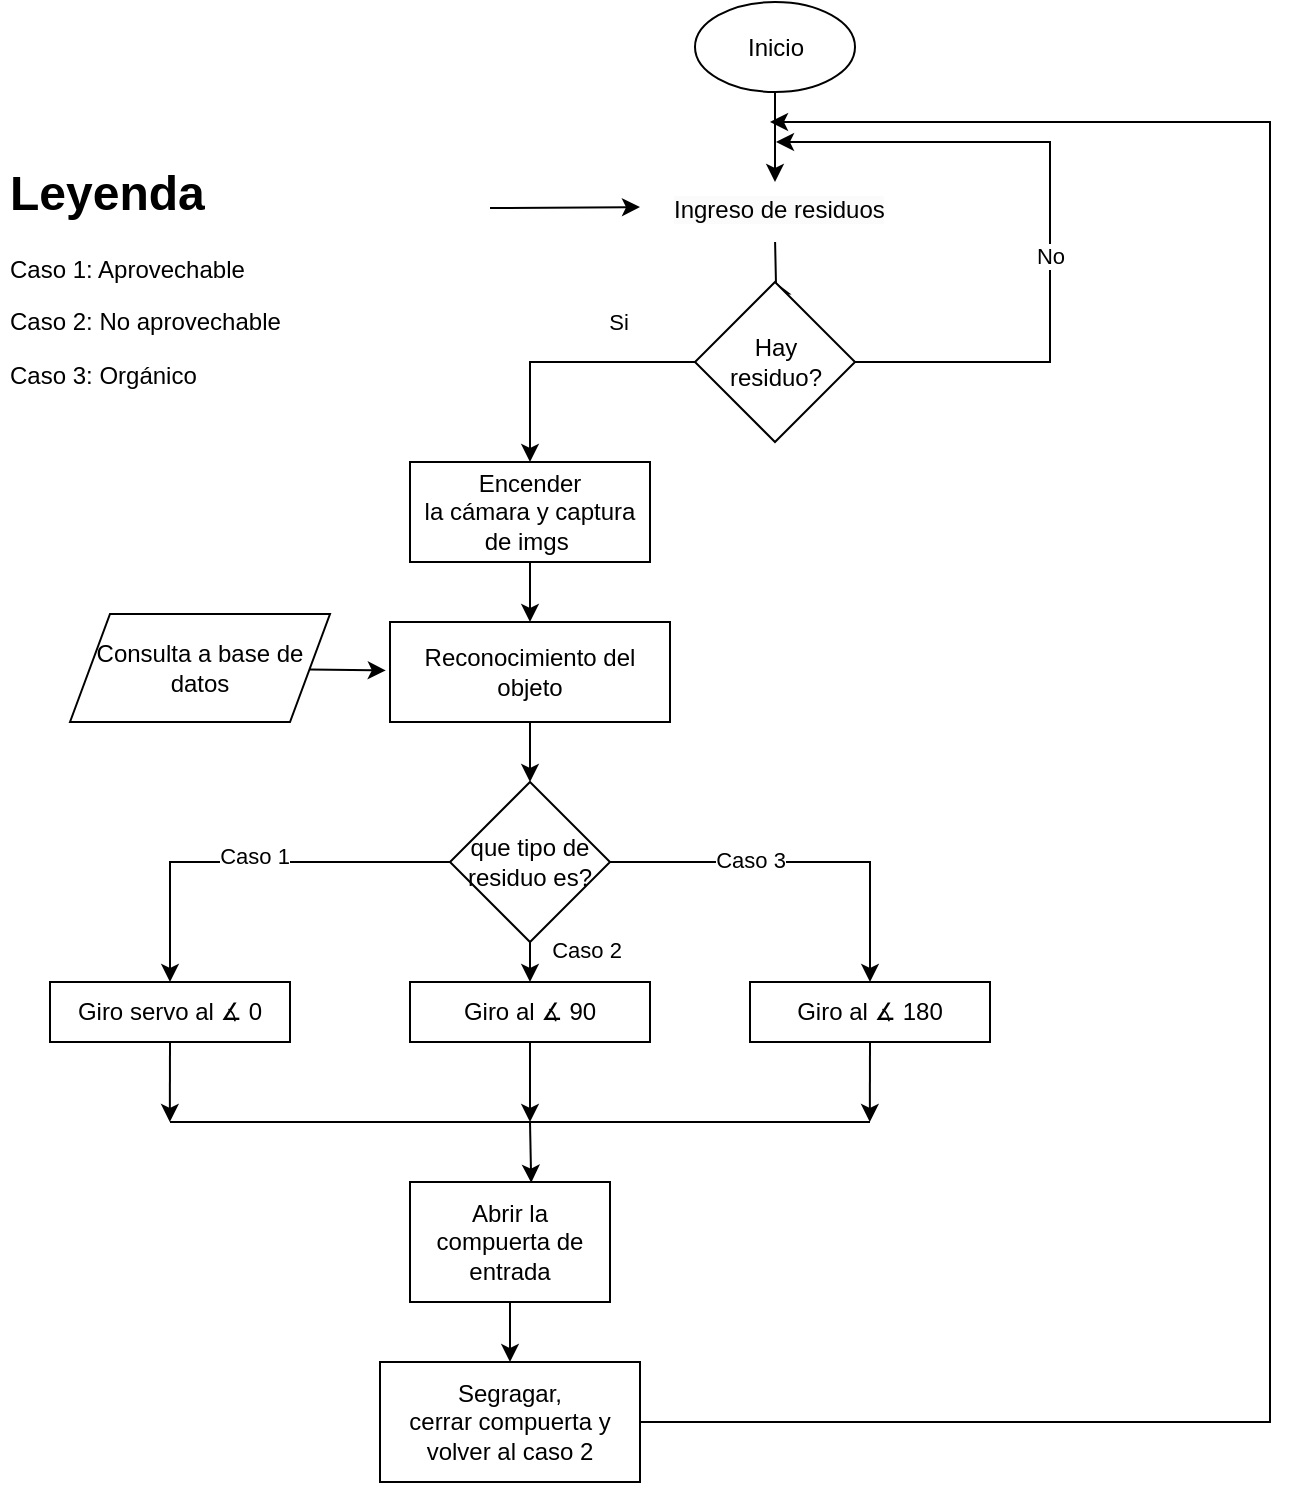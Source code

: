 <mxfile version="22.1.3" type="github" pages="2">
  <diagram id="kr_3QmTpYBoSrGcbmhAJ" name="funcionamientoPj">
    <mxGraphModel dx="926" dy="569" grid="1" gridSize="10" guides="1" tooltips="1" connect="1" arrows="1" fold="1" page="1" pageScale="1" pageWidth="850" pageHeight="1100" math="0" shadow="0">
      <root>
        <mxCell id="0" />
        <mxCell id="1" parent="0" />
        <mxCell id="8ooyQk_HMg65J1zFqFcI-4" value="" style="edgeStyle=orthogonalEdgeStyle;rounded=0;orthogonalLoop=1;jettySize=auto;html=1;" parent="1" source="8ooyQk_HMg65J1zFqFcI-1" edge="1">
          <mxGeometry relative="1" as="geometry">
            <mxPoint x="422.5" y="174" as="targetPoint" />
          </mxGeometry>
        </mxCell>
        <mxCell id="8ooyQk_HMg65J1zFqFcI-1" value="Inicio" style="ellipse;whiteSpace=wrap;html=1;" parent="1" vertex="1">
          <mxGeometry x="382.5" y="84" width="80" height="45" as="geometry" />
        </mxCell>
        <mxCell id="8ooyQk_HMg65J1zFqFcI-6" value="" style="edgeStyle=orthogonalEdgeStyle;rounded=0;orthogonalLoop=1;jettySize=auto;html=1;" parent="1" target="8ooyQk_HMg65J1zFqFcI-5" edge="1">
          <mxGeometry relative="1" as="geometry">
            <mxPoint x="422.545" y="204" as="sourcePoint" />
          </mxGeometry>
        </mxCell>
        <mxCell id="8ooyQk_HMg65J1zFqFcI-8" value="Si" style="edgeStyle=orthogonalEdgeStyle;rounded=0;orthogonalLoop=1;jettySize=auto;html=1;" parent="1" source="8ooyQk_HMg65J1zFqFcI-5" target="8ooyQk_HMg65J1zFqFcI-12" edge="1">
          <mxGeometry x="-0.404" y="-20" relative="1" as="geometry">
            <mxPoint x="290" y="314" as="targetPoint" />
            <mxPoint x="1" as="offset" />
          </mxGeometry>
        </mxCell>
        <mxCell id="8ooyQk_HMg65J1zFqFcI-10" value="" style="edgeStyle=orthogonalEdgeStyle;rounded=0;orthogonalLoop=1;jettySize=auto;html=1;" parent="1" source="8ooyQk_HMg65J1zFqFcI-5" edge="1">
          <mxGeometry relative="1" as="geometry">
            <mxPoint x="423" y="154" as="targetPoint" />
            <Array as="points">
              <mxPoint x="560" y="264" />
              <mxPoint x="560" y="154" />
              <mxPoint x="423" y="154" />
            </Array>
          </mxGeometry>
        </mxCell>
        <mxCell id="8ooyQk_HMg65J1zFqFcI-11" value="No&lt;br&gt;" style="edgeLabel;html=1;align=center;verticalAlign=middle;resizable=0;points=[];" parent="8ooyQk_HMg65J1zFqFcI-10" vertex="1" connectable="0">
          <mxGeometry x="0.103" relative="1" as="geometry">
            <mxPoint y="39" as="offset" />
          </mxGeometry>
        </mxCell>
        <mxCell id="8ooyQk_HMg65J1zFqFcI-5" value="Hay &lt;br&gt;residuo?" style="rhombus;whiteSpace=wrap;html=1;" parent="1" vertex="1">
          <mxGeometry x="382.5" y="224" width="80" height="80" as="geometry" />
        </mxCell>
        <mxCell id="8ooyQk_HMg65J1zFqFcI-14" value="" style="edgeStyle=orthogonalEdgeStyle;rounded=0;orthogonalLoop=1;jettySize=auto;html=1;" parent="1" source="8ooyQk_HMg65J1zFqFcI-12" target="8ooyQk_HMg65J1zFqFcI-21" edge="1">
          <mxGeometry relative="1" as="geometry">
            <mxPoint x="310" y="394" as="targetPoint" />
          </mxGeometry>
        </mxCell>
        <mxCell id="8ooyQk_HMg65J1zFqFcI-12" value="Encender&lt;br&gt;la cámara y captura de imgs&amp;nbsp;" style="shape=rectangle;perimeter=parallelogramPerimeter;whiteSpace=wrap;html=1;fixedSize=1;" parent="1" vertex="1">
          <mxGeometry x="240" y="314" width="120" height="50" as="geometry" />
        </mxCell>
        <mxCell id="8ooyQk_HMg65J1zFqFcI-23" value="" style="edgeStyle=orthogonalEdgeStyle;rounded=0;orthogonalLoop=1;jettySize=auto;html=1;" parent="1" source="8ooyQk_HMg65J1zFqFcI-21" target="8ooyQk_HMg65J1zFqFcI-22" edge="1">
          <mxGeometry relative="1" as="geometry" />
        </mxCell>
        <mxCell id="8ooyQk_HMg65J1zFqFcI-21" value="Reconocimiento del objeto" style="shape=rectangle;perimeter=parallelogramPerimeter;whiteSpace=wrap;html=1;fixedSize=1;" parent="1" vertex="1">
          <mxGeometry x="230" y="394" width="140" height="50" as="geometry" />
        </mxCell>
        <mxCell id="8ooyQk_HMg65J1zFqFcI-27" style="edgeStyle=orthogonalEdgeStyle;rounded=0;orthogonalLoop=1;jettySize=auto;html=1;exitX=0;exitY=0.5;exitDx=0;exitDy=0;entryX=0.5;entryY=0;entryDx=0;entryDy=0;" parent="1" source="8ooyQk_HMg65J1zFqFcI-22" target="8ooyQk_HMg65J1zFqFcI-26" edge="1">
          <mxGeometry relative="1" as="geometry" />
        </mxCell>
        <mxCell id="8ooyQk_HMg65J1zFqFcI-28" value="Caso 1" style="edgeLabel;html=1;align=center;verticalAlign=middle;resizable=0;points=[];" parent="8ooyQk_HMg65J1zFqFcI-27" vertex="1" connectable="0">
          <mxGeometry x="-0.021" y="-3" relative="1" as="geometry">
            <mxPoint as="offset" />
          </mxGeometry>
        </mxCell>
        <mxCell id="8ooyQk_HMg65J1zFqFcI-31" style="edgeStyle=orthogonalEdgeStyle;rounded=0;orthogonalLoop=1;jettySize=auto;html=1;exitX=0.5;exitY=1;exitDx=0;exitDy=0;entryX=0.5;entryY=0;entryDx=0;entryDy=0;" parent="1" source="8ooyQk_HMg65J1zFqFcI-22" target="8ooyQk_HMg65J1zFqFcI-29" edge="1">
          <mxGeometry relative="1" as="geometry" />
        </mxCell>
        <mxCell id="8ooyQk_HMg65J1zFqFcI-33" value="Caso 2" style="edgeLabel;html=1;align=center;verticalAlign=middle;resizable=0;points=[];" parent="8ooyQk_HMg65J1zFqFcI-31" vertex="1" connectable="0">
          <mxGeometry x="-0.28" relative="1" as="geometry">
            <mxPoint x="28" y="-3" as="offset" />
          </mxGeometry>
        </mxCell>
        <mxCell id="8ooyQk_HMg65J1zFqFcI-32" style="edgeStyle=orthogonalEdgeStyle;rounded=0;orthogonalLoop=1;jettySize=auto;html=1;exitX=1;exitY=0.5;exitDx=0;exitDy=0;" parent="1" source="8ooyQk_HMg65J1zFqFcI-22" target="8ooyQk_HMg65J1zFqFcI-30" edge="1">
          <mxGeometry relative="1" as="geometry" />
        </mxCell>
        <mxCell id="8ooyQk_HMg65J1zFqFcI-34" value="Caso 3" style="edgeLabel;html=1;align=center;verticalAlign=middle;resizable=0;points=[];" parent="8ooyQk_HMg65J1zFqFcI-32" vertex="1" connectable="0">
          <mxGeometry x="-0.265" y="1" relative="1" as="geometry">
            <mxPoint as="offset" />
          </mxGeometry>
        </mxCell>
        <mxCell id="8ooyQk_HMg65J1zFqFcI-22" value="que tipo de residuo es?" style="rhombus;whiteSpace=wrap;html=1;" parent="1" vertex="1">
          <mxGeometry x="260" y="474" width="80" height="80" as="geometry" />
        </mxCell>
        <mxCell id="8ooyQk_HMg65J1zFqFcI-36" style="edgeStyle=none;rounded=0;orthogonalLoop=1;jettySize=auto;html=1;exitX=0.5;exitY=1;exitDx=0;exitDy=0;" parent="1" source="8ooyQk_HMg65J1zFqFcI-26" edge="1">
          <mxGeometry relative="1" as="geometry">
            <mxPoint x="119.909" y="644" as="targetPoint" />
          </mxGeometry>
        </mxCell>
        <mxCell id="8ooyQk_HMg65J1zFqFcI-26" value="Giro servo al&amp;nbsp;∡ 0" style="shape=rectangle;perimeter=parallelogramPerimeter;whiteSpace=wrap;html=1;fixedSize=1;" parent="1" vertex="1">
          <mxGeometry x="60" y="574" width="120" height="30" as="geometry" />
        </mxCell>
        <mxCell id="8ooyQk_HMg65J1zFqFcI-37" style="edgeStyle=none;rounded=0;orthogonalLoop=1;jettySize=auto;html=1;exitX=0.5;exitY=1;exitDx=0;exitDy=0;" parent="1" source="8ooyQk_HMg65J1zFqFcI-29" edge="1">
          <mxGeometry relative="1" as="geometry">
            <mxPoint x="300" y="644" as="targetPoint" />
          </mxGeometry>
        </mxCell>
        <mxCell id="8ooyQk_HMg65J1zFqFcI-29" value="Giro al&amp;nbsp;∡ 90" style="shape=rectangle;perimeter=parallelogramPerimeter;whiteSpace=wrap;html=1;fixedSize=1;" parent="1" vertex="1">
          <mxGeometry x="240" y="574" width="120" height="30" as="geometry" />
        </mxCell>
        <mxCell id="8ooyQk_HMg65J1zFqFcI-38" style="edgeStyle=none;rounded=0;orthogonalLoop=1;jettySize=auto;html=1;exitX=0.5;exitY=1;exitDx=0;exitDy=0;" parent="1" source="8ooyQk_HMg65J1zFqFcI-30" edge="1">
          <mxGeometry relative="1" as="geometry">
            <mxPoint x="469.909" y="644" as="targetPoint" />
          </mxGeometry>
        </mxCell>
        <mxCell id="8ooyQk_HMg65J1zFqFcI-30" value="Giro al&amp;nbsp;∡ 180" style="shape=rectangle;perimeter=parallelogramPerimeter;whiteSpace=wrap;html=1;fixedSize=1;" parent="1" vertex="1">
          <mxGeometry x="410" y="574" width="120" height="30" as="geometry" />
        </mxCell>
        <mxCell id="8ooyQk_HMg65J1zFqFcI-39" value="" style="endArrow=none;html=1;rounded=0;" parent="1" edge="1">
          <mxGeometry width="50" height="50" relative="1" as="geometry">
            <mxPoint x="120" y="644" as="sourcePoint" />
            <mxPoint x="470" y="644" as="targetPoint" />
          </mxGeometry>
        </mxCell>
        <mxCell id="8ooyQk_HMg65J1zFqFcI-40" value="" style="endArrow=classic;html=1;rounded=0;entryX=0.606;entryY=0.006;entryDx=0;entryDy=0;entryPerimeter=0;" parent="1" target="8ooyQk_HMg65J1zFqFcI-41" edge="1">
          <mxGeometry width="50" height="50" relative="1" as="geometry">
            <mxPoint x="300" y="644" as="sourcePoint" />
            <mxPoint x="300" y="684" as="targetPoint" />
          </mxGeometry>
        </mxCell>
        <mxCell id="8ooyQk_HMg65J1zFqFcI-43" value="" style="edgeStyle=none;rounded=0;orthogonalLoop=1;jettySize=auto;html=1;" parent="1" source="8ooyQk_HMg65J1zFqFcI-41" target="8ooyQk_HMg65J1zFqFcI-42" edge="1">
          <mxGeometry relative="1" as="geometry" />
        </mxCell>
        <mxCell id="8ooyQk_HMg65J1zFqFcI-41" value="Abrir la compuerta de entrada" style="shape=rectangle;perimeter=parallelogramPerimeter;whiteSpace=wrap;html=1;fixedSize=1;" parent="1" vertex="1">
          <mxGeometry x="240" y="674" width="100" height="60" as="geometry" />
        </mxCell>
        <mxCell id="8ooyQk_HMg65J1zFqFcI-46" value="" style="edgeStyle=none;rounded=0;orthogonalLoop=1;jettySize=auto;html=1;" parent="1" source="8ooyQk_HMg65J1zFqFcI-42" edge="1">
          <mxGeometry x="0.055" relative="1" as="geometry">
            <mxPoint x="420" y="144" as="targetPoint" />
            <Array as="points">
              <mxPoint x="670" y="794" />
              <mxPoint x="670" y="144" />
            </Array>
            <mxPoint as="offset" />
          </mxGeometry>
        </mxCell>
        <mxCell id="8ooyQk_HMg65J1zFqFcI-42" value="Segragar, &lt;br&gt;cerrar compuerta y volver al caso 2" style="shape=rectangle;perimeter=parallelogramPerimeter;whiteSpace=wrap;html=1;fixedSize=1;" parent="1" vertex="1">
          <mxGeometry x="225" y="764" width="130" height="60" as="geometry" />
        </mxCell>
        <mxCell id="kLA7WLcSwSv2fYYxdeGH-1" value="" style="endArrow=classic;html=1;rounded=0;" parent="1" edge="1">
          <mxGeometry width="50" height="50" relative="1" as="geometry">
            <mxPoint x="280" y="187" as="sourcePoint" />
            <mxPoint x="355" y="186.55" as="targetPoint" />
          </mxGeometry>
        </mxCell>
        <mxCell id="kLA7WLcSwSv2fYYxdeGH-4" value="&lt;span style=&quot;color: rgb(0, 0, 0); font-family: Helvetica; font-size: 12px; font-style: normal; font-variant-ligatures: normal; font-variant-caps: normal; font-weight: 400; letter-spacing: normal; orphans: 2; text-align: center; text-indent: 0px; text-transform: none; widows: 2; word-spacing: 0px; -webkit-text-stroke-width: 0px; background-color: rgb(251, 251, 251); text-decoration-thickness: initial; text-decoration-style: initial; text-decoration-color: initial; float: none; display: inline !important;&quot;&gt;Ingreso de residuos&lt;/span&gt;" style="text;whiteSpace=wrap;html=1;" parent="1" vertex="1">
          <mxGeometry x="370" y="174" width="140" height="20" as="geometry" />
        </mxCell>
        <mxCell id="kLA7WLcSwSv2fYYxdeGH-5" value="Consulta a base de datos" style="shape=parallelogram;perimeter=parallelogramPerimeter;whiteSpace=wrap;html=1;fixedSize=1;" parent="1" vertex="1">
          <mxGeometry x="70" y="390" width="130" height="54" as="geometry" />
        </mxCell>
        <mxCell id="kLA7WLcSwSv2fYYxdeGH-6" style="edgeStyle=none;rounded=0;orthogonalLoop=1;jettySize=auto;html=1;entryX=-0.015;entryY=0.484;entryDx=0;entryDy=0;entryPerimeter=0;" parent="1" source="kLA7WLcSwSv2fYYxdeGH-5" target="8ooyQk_HMg65J1zFqFcI-21" edge="1">
          <mxGeometry relative="1" as="geometry" />
        </mxCell>
        <mxCell id="kLA7WLcSwSv2fYYxdeGH-7" value="&lt;h1&gt;Leyenda&lt;/h1&gt;&lt;p&gt;Caso 1: Aprovechable&lt;/p&gt;&lt;p&gt;Caso 2: No aprovechable&lt;/p&gt;&lt;p&gt;Caso 3: Orgánico&lt;/p&gt;" style="text;html=1;strokeColor=none;fillColor=none;spacing=5;spacingTop=-20;whiteSpace=wrap;overflow=hidden;rounded=0;" parent="1" vertex="1">
          <mxGeometry x="35" y="160" width="190" height="120" as="geometry" />
        </mxCell>
      </root>
    </mxGraphModel>
  </diagram>
  <diagram name="DesenvolvimientoPj" id="p9IEKQrYtRdcp7A7sNeJ">
    <mxGraphModel dx="926" dy="569" grid="1" gridSize="10" guides="1" tooltips="1" connect="1" arrows="1" fold="1" page="1" pageScale="1" pageWidth="827" pageHeight="1169" math="0" shadow="0">
      <root>
        <mxCell id="0" />
        <mxCell id="1" parent="0" />
        <mxCell id="lVj6PKNeY1e21f8SO25_-2" value="" style="edgeStyle=orthogonalEdgeStyle;rounded=0;orthogonalLoop=1;jettySize=auto;html=1;" parent="1" source="2a01hp1tPJnnuRR5_x5k-1" target="lVj6PKNeY1e21f8SO25_-1" edge="1">
          <mxGeometry relative="1" as="geometry" />
        </mxCell>
        <mxCell id="2a01hp1tPJnnuRR5_x5k-1" value="begin " style="ellipse;whiteSpace=wrap;html=1;" parent="1" vertex="1">
          <mxGeometry x="120" y="50" width="80" height="40" as="geometry" />
        </mxCell>
        <mxCell id="lVj6PKNeY1e21f8SO25_-6" value="" style="edgeStyle=orthogonalEdgeStyle;rounded=0;orthogonalLoop=1;jettySize=auto;html=1;" parent="1" source="lVj6PKNeY1e21f8SO25_-1" target="lVj6PKNeY1e21f8SO25_-5" edge="1">
          <mxGeometry relative="1" as="geometry" />
        </mxCell>
        <mxCell id="lVj6PKNeY1e21f8SO25_-1" value="Identificar la problemática" style="whiteSpace=wrap;html=1;" parent="1" vertex="1">
          <mxGeometry x="100" y="120" width="120" height="60" as="geometry" />
        </mxCell>
        <mxCell id="lVj6PKNeY1e21f8SO25_-8" value="" style="edgeStyle=orthogonalEdgeStyle;rounded=0;orthogonalLoop=1;jettySize=auto;html=1;" parent="1" source="lVj6PKNeY1e21f8SO25_-5" target="lVj6PKNeY1e21f8SO25_-7" edge="1">
          <mxGeometry relative="1" as="geometry" />
        </mxCell>
        <mxCell id="lVj6PKNeY1e21f8SO25_-5" value="Diseñar el modelo canvas" style="whiteSpace=wrap;html=1;" parent="1" vertex="1">
          <mxGeometry x="100" y="200" width="120" height="60" as="geometry" />
        </mxCell>
        <mxCell id="lVj6PKNeY1e21f8SO25_-12" value="" style="edgeStyle=orthogonalEdgeStyle;rounded=0;orthogonalLoop=1;jettySize=auto;html=1;" parent="1" source="lVj6PKNeY1e21f8SO25_-7" target="lVj6PKNeY1e21f8SO25_-11" edge="1">
          <mxGeometry relative="1" as="geometry" />
        </mxCell>
        <mxCell id="lVj6PKNeY1e21f8SO25_-7" value="Árbol de causas y efectos" style="whiteSpace=wrap;html=1;" parent="1" vertex="1">
          <mxGeometry x="100" y="280" width="120" height="60" as="geometry" />
        </mxCell>
        <mxCell id="lVj6PKNeY1e21f8SO25_-14" value="" style="edgeStyle=orthogonalEdgeStyle;rounded=0;orthogonalLoop=1;jettySize=auto;html=1;" parent="1" source="lVj6PKNeY1e21f8SO25_-11" target="lVj6PKNeY1e21f8SO25_-13" edge="1">
          <mxGeometry relative="1" as="geometry" />
        </mxCell>
        <mxCell id="lVj6PKNeY1e21f8SO25_-11" value="Diagrama de causas y efectos" style="whiteSpace=wrap;html=1;" parent="1" vertex="1">
          <mxGeometry x="100" y="360" width="120" height="60" as="geometry" />
        </mxCell>
        <mxCell id="lVj6PKNeY1e21f8SO25_-18" value="" style="edgeStyle=orthogonalEdgeStyle;rounded=0;orthogonalLoop=1;jettySize=auto;html=1;" parent="1" source="lVj6PKNeY1e21f8SO25_-13" target="lVj6PKNeY1e21f8SO25_-17" edge="1">
          <mxGeometry relative="1" as="geometry" />
        </mxCell>
        <mxCell id="lVj6PKNeY1e21f8SO25_-13" value="PESTEL" style="whiteSpace=wrap;html=1;" parent="1" vertex="1">
          <mxGeometry x="100" y="440" width="120" height="60" as="geometry" />
        </mxCell>
        <mxCell id="lVj6PKNeY1e21f8SO25_-20" value="" style="edgeStyle=orthogonalEdgeStyle;rounded=0;orthogonalLoop=1;jettySize=auto;html=1;" parent="1" source="lVj6PKNeY1e21f8SO25_-17" target="lVj6PKNeY1e21f8SO25_-19" edge="1">
          <mxGeometry relative="1" as="geometry" />
        </mxCell>
        <mxCell id="lVj6PKNeY1e21f8SO25_-25" value="" style="edgeStyle=orthogonalEdgeStyle;rounded=0;orthogonalLoop=1;jettySize=auto;html=1;" parent="1" source="lVj6PKNeY1e21f8SO25_-17" target="lVj6PKNeY1e21f8SO25_-24" edge="1">
          <mxGeometry relative="1" as="geometry" />
        </mxCell>
        <mxCell id="lVj6PKNeY1e21f8SO25_-17" value="FODA" style="whiteSpace=wrap;html=1;" parent="1" vertex="1">
          <mxGeometry x="100" y="525" width="120" height="60" as="geometry" />
        </mxCell>
        <mxCell id="lVj6PKNeY1e21f8SO25_-30" value="" style="edgeStyle=none;rounded=0;orthogonalLoop=1;jettySize=auto;html=1;" parent="1" source="lVj6PKNeY1e21f8SO25_-19" target="lVj6PKNeY1e21f8SO25_-29" edge="1">
          <mxGeometry relative="1" as="geometry" />
        </mxCell>
        <mxCell id="lVj6PKNeY1e21f8SO25_-19" value="Materiales y boceto" style="whiteSpace=wrap;html=1;" parent="1" vertex="1">
          <mxGeometry x="20" y="640" width="120" height="60" as="geometry" />
        </mxCell>
        <mxCell id="lVj6PKNeY1e21f8SO25_-24" value="Encuesta y entrevisa" style="whiteSpace=wrap;html=1;" parent="1" vertex="1">
          <mxGeometry x="200" y="640" width="120" height="60" as="geometry" />
        </mxCell>
        <mxCell id="lVj6PKNeY1e21f8SO25_-29" value="prototipado" style="whiteSpace=wrap;html=1;" parent="1" vertex="1">
          <mxGeometry x="20" y="740" width="120" height="60" as="geometry" />
        </mxCell>
      </root>
    </mxGraphModel>
  </diagram>
</mxfile>
